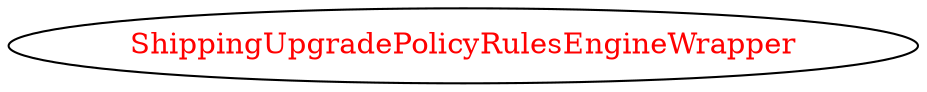 digraph dependencyGraph {
 concentrate=true;
 ranksep="2.0";
 rankdir="LR"; 
 splines="ortho";
"ShippingUpgradePolicyRulesEngineWrapper" [fontcolor="red"];
}